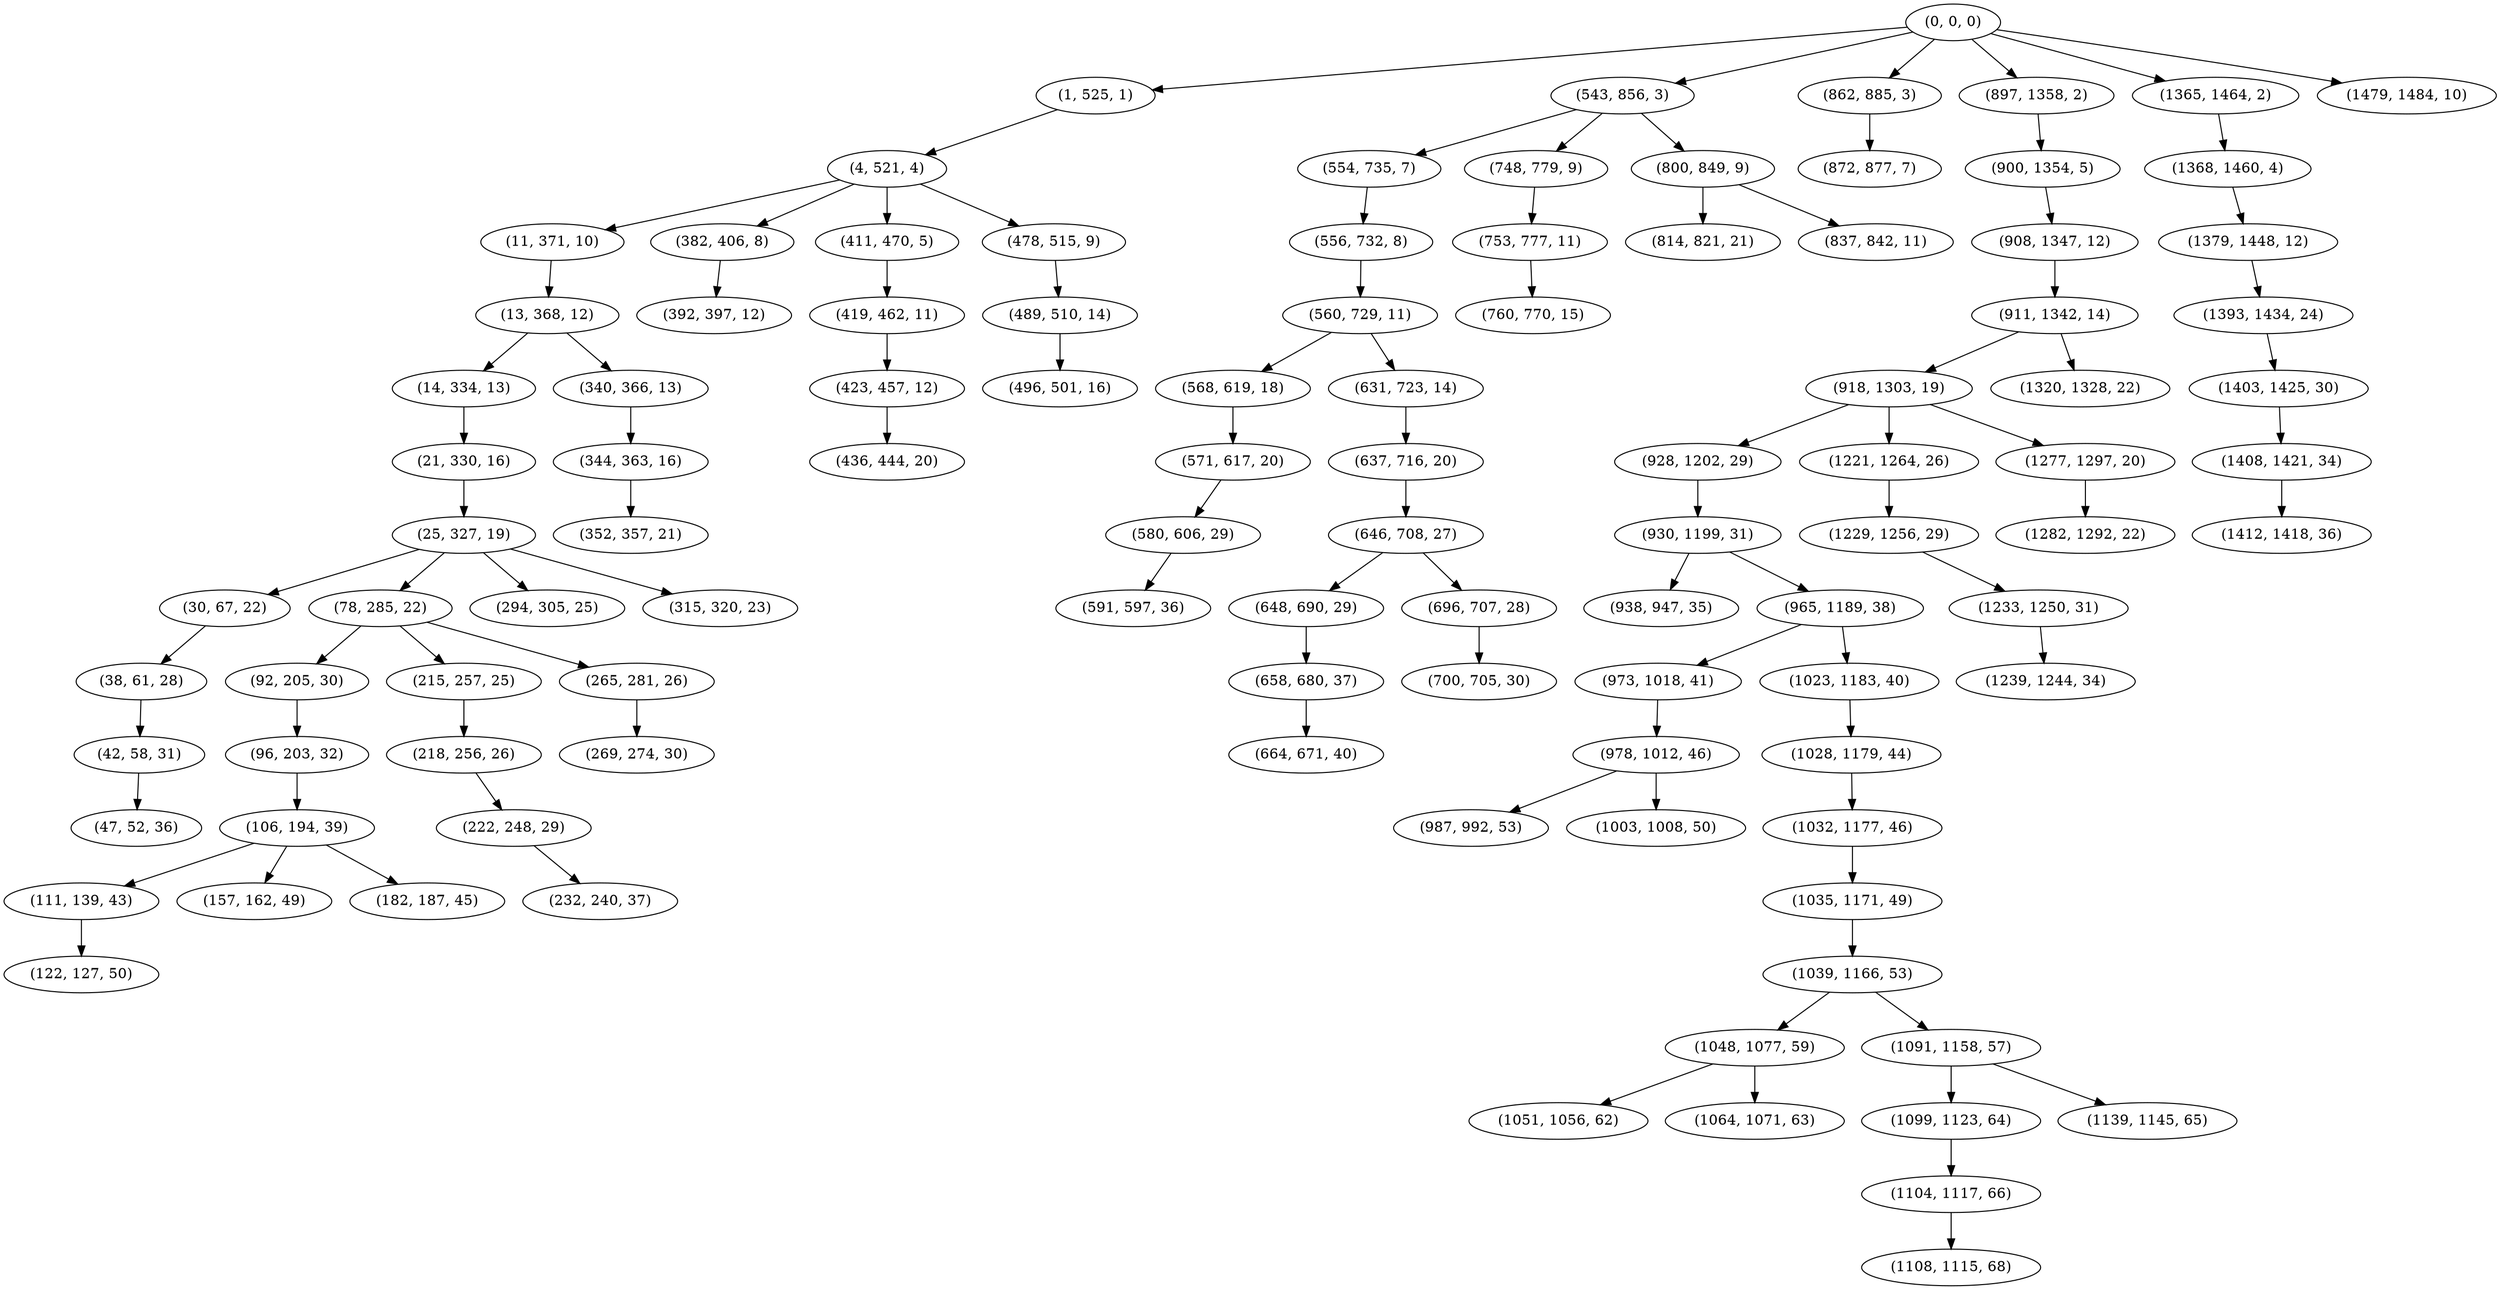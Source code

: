 digraph tree {
    "(0, 0, 0)";
    "(1, 525, 1)";
    "(4, 521, 4)";
    "(11, 371, 10)";
    "(13, 368, 12)";
    "(14, 334, 13)";
    "(21, 330, 16)";
    "(25, 327, 19)";
    "(30, 67, 22)";
    "(38, 61, 28)";
    "(42, 58, 31)";
    "(47, 52, 36)";
    "(78, 285, 22)";
    "(92, 205, 30)";
    "(96, 203, 32)";
    "(106, 194, 39)";
    "(111, 139, 43)";
    "(122, 127, 50)";
    "(157, 162, 49)";
    "(182, 187, 45)";
    "(215, 257, 25)";
    "(218, 256, 26)";
    "(222, 248, 29)";
    "(232, 240, 37)";
    "(265, 281, 26)";
    "(269, 274, 30)";
    "(294, 305, 25)";
    "(315, 320, 23)";
    "(340, 366, 13)";
    "(344, 363, 16)";
    "(352, 357, 21)";
    "(382, 406, 8)";
    "(392, 397, 12)";
    "(411, 470, 5)";
    "(419, 462, 11)";
    "(423, 457, 12)";
    "(436, 444, 20)";
    "(478, 515, 9)";
    "(489, 510, 14)";
    "(496, 501, 16)";
    "(543, 856, 3)";
    "(554, 735, 7)";
    "(556, 732, 8)";
    "(560, 729, 11)";
    "(568, 619, 18)";
    "(571, 617, 20)";
    "(580, 606, 29)";
    "(591, 597, 36)";
    "(631, 723, 14)";
    "(637, 716, 20)";
    "(646, 708, 27)";
    "(648, 690, 29)";
    "(658, 680, 37)";
    "(664, 671, 40)";
    "(696, 707, 28)";
    "(700, 705, 30)";
    "(748, 779, 9)";
    "(753, 777, 11)";
    "(760, 770, 15)";
    "(800, 849, 9)";
    "(814, 821, 21)";
    "(837, 842, 11)";
    "(862, 885, 3)";
    "(872, 877, 7)";
    "(897, 1358, 2)";
    "(900, 1354, 5)";
    "(908, 1347, 12)";
    "(911, 1342, 14)";
    "(918, 1303, 19)";
    "(928, 1202, 29)";
    "(930, 1199, 31)";
    "(938, 947, 35)";
    "(965, 1189, 38)";
    "(973, 1018, 41)";
    "(978, 1012, 46)";
    "(987, 992, 53)";
    "(1003, 1008, 50)";
    "(1023, 1183, 40)";
    "(1028, 1179, 44)";
    "(1032, 1177, 46)";
    "(1035, 1171, 49)";
    "(1039, 1166, 53)";
    "(1048, 1077, 59)";
    "(1051, 1056, 62)";
    "(1064, 1071, 63)";
    "(1091, 1158, 57)";
    "(1099, 1123, 64)";
    "(1104, 1117, 66)";
    "(1108, 1115, 68)";
    "(1139, 1145, 65)";
    "(1221, 1264, 26)";
    "(1229, 1256, 29)";
    "(1233, 1250, 31)";
    "(1239, 1244, 34)";
    "(1277, 1297, 20)";
    "(1282, 1292, 22)";
    "(1320, 1328, 22)";
    "(1365, 1464, 2)";
    "(1368, 1460, 4)";
    "(1379, 1448, 12)";
    "(1393, 1434, 24)";
    "(1403, 1425, 30)";
    "(1408, 1421, 34)";
    "(1412, 1418, 36)";
    "(1479, 1484, 10)";
    "(0, 0, 0)" -> "(1, 525, 1)";
    "(0, 0, 0)" -> "(543, 856, 3)";
    "(0, 0, 0)" -> "(862, 885, 3)";
    "(0, 0, 0)" -> "(897, 1358, 2)";
    "(0, 0, 0)" -> "(1365, 1464, 2)";
    "(0, 0, 0)" -> "(1479, 1484, 10)";
    "(1, 525, 1)" -> "(4, 521, 4)";
    "(4, 521, 4)" -> "(11, 371, 10)";
    "(4, 521, 4)" -> "(382, 406, 8)";
    "(4, 521, 4)" -> "(411, 470, 5)";
    "(4, 521, 4)" -> "(478, 515, 9)";
    "(11, 371, 10)" -> "(13, 368, 12)";
    "(13, 368, 12)" -> "(14, 334, 13)";
    "(13, 368, 12)" -> "(340, 366, 13)";
    "(14, 334, 13)" -> "(21, 330, 16)";
    "(21, 330, 16)" -> "(25, 327, 19)";
    "(25, 327, 19)" -> "(30, 67, 22)";
    "(25, 327, 19)" -> "(78, 285, 22)";
    "(25, 327, 19)" -> "(294, 305, 25)";
    "(25, 327, 19)" -> "(315, 320, 23)";
    "(30, 67, 22)" -> "(38, 61, 28)";
    "(38, 61, 28)" -> "(42, 58, 31)";
    "(42, 58, 31)" -> "(47, 52, 36)";
    "(78, 285, 22)" -> "(92, 205, 30)";
    "(78, 285, 22)" -> "(215, 257, 25)";
    "(78, 285, 22)" -> "(265, 281, 26)";
    "(92, 205, 30)" -> "(96, 203, 32)";
    "(96, 203, 32)" -> "(106, 194, 39)";
    "(106, 194, 39)" -> "(111, 139, 43)";
    "(106, 194, 39)" -> "(157, 162, 49)";
    "(106, 194, 39)" -> "(182, 187, 45)";
    "(111, 139, 43)" -> "(122, 127, 50)";
    "(215, 257, 25)" -> "(218, 256, 26)";
    "(218, 256, 26)" -> "(222, 248, 29)";
    "(222, 248, 29)" -> "(232, 240, 37)";
    "(265, 281, 26)" -> "(269, 274, 30)";
    "(340, 366, 13)" -> "(344, 363, 16)";
    "(344, 363, 16)" -> "(352, 357, 21)";
    "(382, 406, 8)" -> "(392, 397, 12)";
    "(411, 470, 5)" -> "(419, 462, 11)";
    "(419, 462, 11)" -> "(423, 457, 12)";
    "(423, 457, 12)" -> "(436, 444, 20)";
    "(478, 515, 9)" -> "(489, 510, 14)";
    "(489, 510, 14)" -> "(496, 501, 16)";
    "(543, 856, 3)" -> "(554, 735, 7)";
    "(543, 856, 3)" -> "(748, 779, 9)";
    "(543, 856, 3)" -> "(800, 849, 9)";
    "(554, 735, 7)" -> "(556, 732, 8)";
    "(556, 732, 8)" -> "(560, 729, 11)";
    "(560, 729, 11)" -> "(568, 619, 18)";
    "(560, 729, 11)" -> "(631, 723, 14)";
    "(568, 619, 18)" -> "(571, 617, 20)";
    "(571, 617, 20)" -> "(580, 606, 29)";
    "(580, 606, 29)" -> "(591, 597, 36)";
    "(631, 723, 14)" -> "(637, 716, 20)";
    "(637, 716, 20)" -> "(646, 708, 27)";
    "(646, 708, 27)" -> "(648, 690, 29)";
    "(646, 708, 27)" -> "(696, 707, 28)";
    "(648, 690, 29)" -> "(658, 680, 37)";
    "(658, 680, 37)" -> "(664, 671, 40)";
    "(696, 707, 28)" -> "(700, 705, 30)";
    "(748, 779, 9)" -> "(753, 777, 11)";
    "(753, 777, 11)" -> "(760, 770, 15)";
    "(800, 849, 9)" -> "(814, 821, 21)";
    "(800, 849, 9)" -> "(837, 842, 11)";
    "(862, 885, 3)" -> "(872, 877, 7)";
    "(897, 1358, 2)" -> "(900, 1354, 5)";
    "(900, 1354, 5)" -> "(908, 1347, 12)";
    "(908, 1347, 12)" -> "(911, 1342, 14)";
    "(911, 1342, 14)" -> "(918, 1303, 19)";
    "(911, 1342, 14)" -> "(1320, 1328, 22)";
    "(918, 1303, 19)" -> "(928, 1202, 29)";
    "(918, 1303, 19)" -> "(1221, 1264, 26)";
    "(918, 1303, 19)" -> "(1277, 1297, 20)";
    "(928, 1202, 29)" -> "(930, 1199, 31)";
    "(930, 1199, 31)" -> "(938, 947, 35)";
    "(930, 1199, 31)" -> "(965, 1189, 38)";
    "(965, 1189, 38)" -> "(973, 1018, 41)";
    "(965, 1189, 38)" -> "(1023, 1183, 40)";
    "(973, 1018, 41)" -> "(978, 1012, 46)";
    "(978, 1012, 46)" -> "(987, 992, 53)";
    "(978, 1012, 46)" -> "(1003, 1008, 50)";
    "(1023, 1183, 40)" -> "(1028, 1179, 44)";
    "(1028, 1179, 44)" -> "(1032, 1177, 46)";
    "(1032, 1177, 46)" -> "(1035, 1171, 49)";
    "(1035, 1171, 49)" -> "(1039, 1166, 53)";
    "(1039, 1166, 53)" -> "(1048, 1077, 59)";
    "(1039, 1166, 53)" -> "(1091, 1158, 57)";
    "(1048, 1077, 59)" -> "(1051, 1056, 62)";
    "(1048, 1077, 59)" -> "(1064, 1071, 63)";
    "(1091, 1158, 57)" -> "(1099, 1123, 64)";
    "(1091, 1158, 57)" -> "(1139, 1145, 65)";
    "(1099, 1123, 64)" -> "(1104, 1117, 66)";
    "(1104, 1117, 66)" -> "(1108, 1115, 68)";
    "(1221, 1264, 26)" -> "(1229, 1256, 29)";
    "(1229, 1256, 29)" -> "(1233, 1250, 31)";
    "(1233, 1250, 31)" -> "(1239, 1244, 34)";
    "(1277, 1297, 20)" -> "(1282, 1292, 22)";
    "(1365, 1464, 2)" -> "(1368, 1460, 4)";
    "(1368, 1460, 4)" -> "(1379, 1448, 12)";
    "(1379, 1448, 12)" -> "(1393, 1434, 24)";
    "(1393, 1434, 24)" -> "(1403, 1425, 30)";
    "(1403, 1425, 30)" -> "(1408, 1421, 34)";
    "(1408, 1421, 34)" -> "(1412, 1418, 36)";
}
